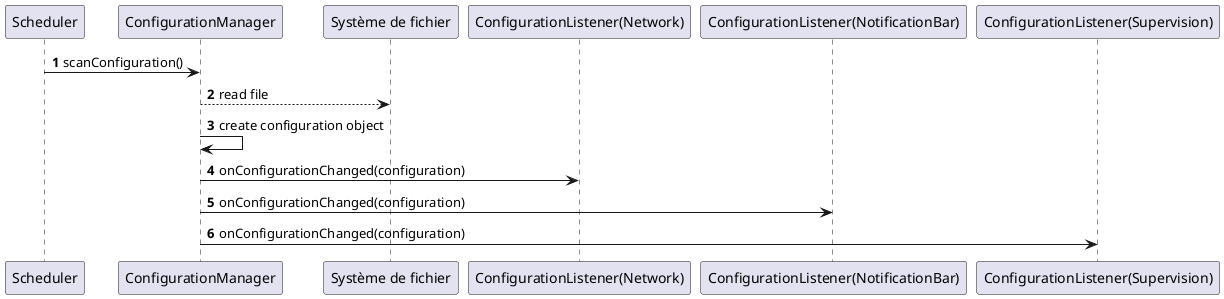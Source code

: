 @startuml
'https://plantuml.com/sequence-diagram

autonumber

Scheduler -> ConfigurationManager: scanConfiguration()
ConfigurationManager --> "Système de fichier": read file
ConfigurationManager -> ConfigurationManager: create configuration object

ConfigurationManager -> "ConfigurationListener(Network)":onConfigurationChanged(configuration)
ConfigurationManager -> "ConfigurationListener(NotificationBar)":onConfigurationChanged(configuration)
ConfigurationManager -> "ConfigurationListener(Supervision)":onConfigurationChanged(configuration)

@enduml